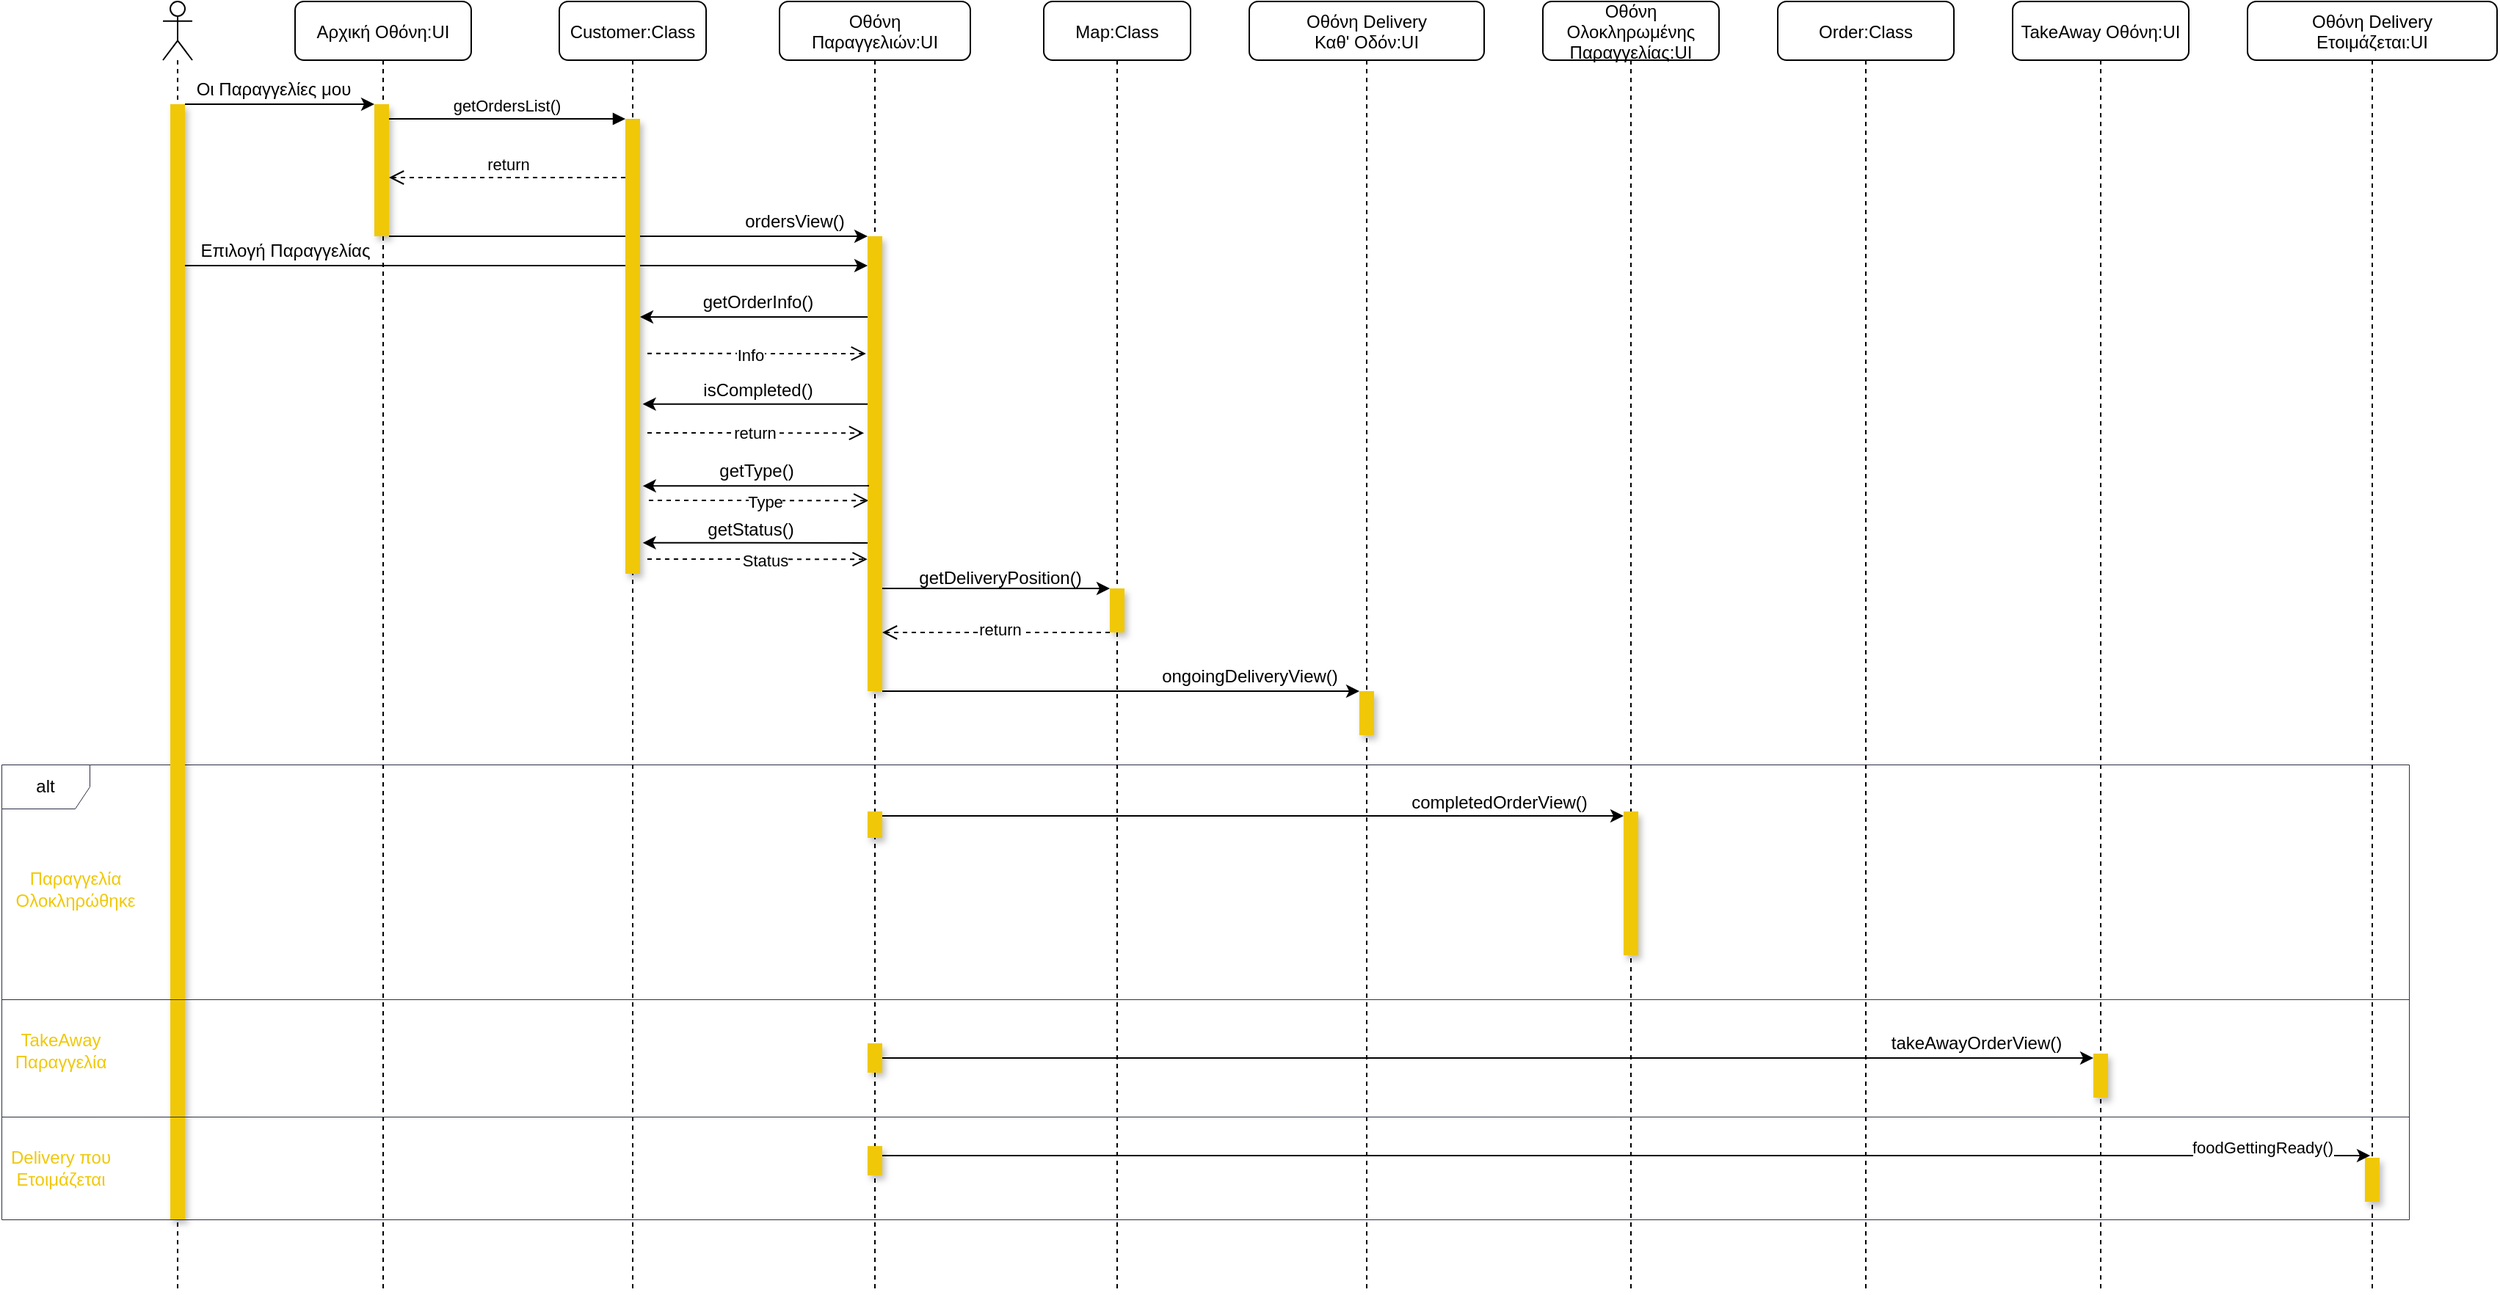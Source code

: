 <mxfile version="18.1.3" type="device"><diagram id="kgpKYQtTHZ0yAKxKKP6v" name="Page-1"><mxGraphModel dx="2468" dy="1810" grid="1" gridSize="10" guides="1" tooltips="1" connect="1" arrows="1" fold="1" page="1" pageScale="1" pageWidth="850" pageHeight="1100" math="0" shadow="0"><root><mxCell id="0"/><mxCell id="1" parent="0"/><mxCell id="2sTib8ojV7En9dP6AmvC-120" value="alt" style="shape=umlFrame;whiteSpace=wrap;html=1;rounded=1;shadow=0;fontColor=#000000;strokeColor=#2B2D42;fillColor=#FFFFFF;gradientColor=none;strokeWidth=0.5;" parent="1" vertex="1"><mxGeometry x="140" y="600" width="1640" height="310" as="geometry"/></mxCell><mxCell id="2sTib8ojV7En9dP6AmvC-11" style="edgeStyle=orthogonalEdgeStyle;rounded=0;orthogonalLoop=1;jettySize=auto;html=1;" parent="1" source="3nuBFxr9cyL0pnOWT2aG-2" target="2sTib8ojV7En9dP6AmvC-10" edge="1"><mxGeometry relative="1" as="geometry"><Array as="points"><mxPoint x="470" y="240"/><mxPoint x="470" y="240"/></Array></mxGeometry></mxCell><mxCell id="2sTib8ojV7En9dP6AmvC-13" style="edgeStyle=orthogonalEdgeStyle;rounded=0;orthogonalLoop=1;jettySize=auto;html=1;" parent="1" source="2sTib8ojV7En9dP6AmvC-2" target="2sTib8ojV7En9dP6AmvC-10" edge="1"><mxGeometry relative="1" as="geometry"><Array as="points"><mxPoint x="560" y="260"/><mxPoint x="560" y="260"/></Array></mxGeometry></mxCell><mxCell id="3nuBFxr9cyL0pnOWT2aG-1" value="Αρχική Οθόνη:UI" style="shape=umlLifeline;perimeter=lifelinePerimeter;container=1;collapsible=0;recursiveResize=0;rounded=1;shadow=0;strokeWidth=1;" parent="1" vertex="1"><mxGeometry x="340" y="80" width="120" height="880" as="geometry"/></mxCell><mxCell id="3nuBFxr9cyL0pnOWT2aG-2" value="" style="points=[];perimeter=orthogonalPerimeter;rounded=0;shadow=1;strokeWidth=1;gradientColor=none;fillColor=#F0C808;strokeColor=none;" parent="3nuBFxr9cyL0pnOWT2aG-1" vertex="1"><mxGeometry x="54" y="70" width="10" height="90" as="geometry"/></mxCell><mxCell id="3nuBFxr9cyL0pnOWT2aG-5" value="Customer:Class" style="shape=umlLifeline;perimeter=lifelinePerimeter;container=1;collapsible=0;recursiveResize=0;rounded=1;shadow=0;strokeWidth=1;" parent="1" vertex="1"><mxGeometry x="520" y="80" width="100" height="880" as="geometry"/></mxCell><mxCell id="3nuBFxr9cyL0pnOWT2aG-6" value="" style="points=[];perimeter=orthogonalPerimeter;rounded=0;shadow=1;strokeWidth=1;fillColor=#F0C808;strokeColor=none;" parent="3nuBFxr9cyL0pnOWT2aG-5" vertex="1"><mxGeometry x="45" y="80" width="10" height="310" as="geometry"/></mxCell><mxCell id="JWPC7HbtoSsdhStCpZGr-3" value="Type" style="html=1;verticalAlign=bottom;endArrow=open;dashed=1;endSize=8;rounded=0;fontColor=#000000;exitX=1.5;exitY=0.41;exitDx=0;exitDy=0;exitPerimeter=0;entryX=-0.035;entryY=0.581;entryDx=0;entryDy=0;entryPerimeter=0;" parent="3nuBFxr9cyL0pnOWT2aG-5" edge="1"><mxGeometry x="0.056" y="-10" relative="1" as="geometry"><mxPoint x="61" y="340" as="sourcePoint"/><mxPoint x="210.65" y="340.11" as="targetPoint"/><Array as="points"/><mxPoint as="offset"/></mxGeometry></mxCell><mxCell id="3nuBFxr9cyL0pnOWT2aG-8" value="getOrdersList()" style="verticalAlign=bottom;endArrow=block;entryX=0;entryY=0;shadow=0;strokeWidth=1;" parent="1" source="3nuBFxr9cyL0pnOWT2aG-2" target="3nuBFxr9cyL0pnOWT2aG-6" edge="1"><mxGeometry relative="1" as="geometry"><mxPoint x="275" y="160" as="sourcePoint"/></mxGeometry></mxCell><mxCell id="2sTib8ojV7En9dP6AmvC-1" value="" style="shape=umlLifeline;participant=umlActor;perimeter=lifelinePerimeter;whiteSpace=wrap;html=1;container=1;collapsible=0;recursiveResize=0;verticalAlign=top;spacingTop=36;outlineConnect=0;" parent="1" vertex="1"><mxGeometry x="250" y="80" width="20" height="880" as="geometry"/></mxCell><mxCell id="2sTib8ojV7En9dP6AmvC-2" value="" style="html=1;points=[];perimeter=orthogonalPerimeter;fillColor=#F0C808;strokeColor=none;shadow=1;" parent="2sTib8ojV7En9dP6AmvC-1" vertex="1"><mxGeometry x="5" y="70" width="10" height="760" as="geometry"/></mxCell><mxCell id="2sTib8ojV7En9dP6AmvC-3" style="edgeStyle=orthogonalEdgeStyle;rounded=0;orthogonalLoop=1;jettySize=auto;html=1;" parent="1" source="2sTib8ojV7En9dP6AmvC-2" target="3nuBFxr9cyL0pnOWT2aG-2" edge="1"><mxGeometry relative="1" as="geometry"><Array as="points"><mxPoint x="350" y="150"/><mxPoint x="350" y="150"/></Array></mxGeometry></mxCell><mxCell id="2sTib8ojV7En9dP6AmvC-4" value="Οι Παραγγελίες μου" style="text;html=1;align=center;verticalAlign=middle;resizable=0;points=[];autosize=1;strokeColor=none;fillColor=none;" parent="1" vertex="1"><mxGeometry x="260" y="130" width="130" height="20" as="geometry"/></mxCell><mxCell id="2sTib8ojV7En9dP6AmvC-8" value="return" style="html=1;verticalAlign=bottom;endArrow=open;dashed=1;endSize=8;rounded=0;" parent="1" source="3nuBFxr9cyL0pnOWT2aG-6" target="3nuBFxr9cyL0pnOWT2aG-2" edge="1"><mxGeometry relative="1" as="geometry"><mxPoint x="590" y="210" as="sourcePoint"/><mxPoint x="510" y="210" as="targetPoint"/><Array as="points"><mxPoint x="460" y="200"/></Array></mxGeometry></mxCell><mxCell id="2sTib8ojV7En9dP6AmvC-9" value="Οθόνη &#10;Παραγγελιών:UI" style="shape=umlLifeline;perimeter=lifelinePerimeter;container=1;collapsible=0;recursiveResize=0;rounded=1;shadow=0;strokeWidth=1;" parent="1" vertex="1"><mxGeometry x="670" y="80" width="130" height="880" as="geometry"/></mxCell><mxCell id="2sTib8ojV7En9dP6AmvC-10" value="" style="points=[];perimeter=orthogonalPerimeter;rounded=0;shadow=1;strokeWidth=1;fillColor=#F0C808;strokeColor=none;" parent="2sTib8ojV7En9dP6AmvC-9" vertex="1"><mxGeometry x="60" y="160" width="10" height="310" as="geometry"/></mxCell><mxCell id="2sTib8ojV7En9dP6AmvC-106" value="isCompleted()" style="text;html=1;align=center;verticalAlign=middle;resizable=0;points=[];autosize=1;strokeColor=none;fillColor=none;fontColor=#000000;" parent="2sTib8ojV7En9dP6AmvC-9" vertex="1"><mxGeometry x="-60" y="255" width="90" height="20" as="geometry"/></mxCell><mxCell id="2sTib8ojV7En9dP6AmvC-123" value="" style="points=[];perimeter=orthogonalPerimeter;rounded=0;shadow=1;strokeWidth=1;fillColor=#F0C808;strokeColor=none;" parent="2sTib8ojV7En9dP6AmvC-9" vertex="1"><mxGeometry x="60" y="552" width="10" height="18" as="geometry"/></mxCell><mxCell id="2sTib8ojV7En9dP6AmvC-139" value="" style="points=[];perimeter=orthogonalPerimeter;rounded=0;shadow=1;strokeWidth=1;fillColor=#F0C808;strokeColor=none;" parent="2sTib8ojV7En9dP6AmvC-9" vertex="1"><mxGeometry x="60" y="710" width="10" height="20" as="geometry"/></mxCell><mxCell id="2sTib8ojV7En9dP6AmvC-149" value="" style="points=[];perimeter=orthogonalPerimeter;rounded=0;shadow=1;strokeWidth=1;fillColor=#F0C808;strokeColor=none;" parent="2sTib8ojV7En9dP6AmvC-9" vertex="1"><mxGeometry x="60" y="780" width="10" height="20" as="geometry"/></mxCell><mxCell id="2sTib8ojV7En9dP6AmvC-109" value="getType()" style="text;html=1;align=center;verticalAlign=middle;resizable=0;points=[];autosize=1;strokeColor=none;fillColor=none;fontColor=#000000;" parent="2sTib8ojV7En9dP6AmvC-9" vertex="1"><mxGeometry x="-51" y="310" width="70" height="20" as="geometry"/></mxCell><mxCell id="2sTib8ojV7En9dP6AmvC-113" value="getStatus()" style="text;html=1;align=center;verticalAlign=middle;resizable=0;points=[];autosize=1;strokeColor=none;fillColor=none;fontColor=#000000;" parent="2sTib8ojV7En9dP6AmvC-9" vertex="1"><mxGeometry x="-55" y="350" width="70" height="20" as="geometry"/></mxCell><mxCell id="2sTib8ojV7En9dP6AmvC-12" value="ordersView()" style="text;html=1;align=center;verticalAlign=middle;resizable=0;points=[];autosize=1;strokeColor=none;fillColor=none;" parent="2sTib8ojV7En9dP6AmvC-9" vertex="1"><mxGeometry x="-30" y="140" width="80" height="20" as="geometry"/></mxCell><mxCell id="2sTib8ojV7En9dP6AmvC-33" value="Map:Class" style="shape=umlLifeline;perimeter=lifelinePerimeter;container=1;collapsible=0;recursiveResize=0;rounded=1;shadow=0;strokeWidth=1;" parent="1" vertex="1"><mxGeometry x="850" y="80" width="100" height="880" as="geometry"/></mxCell><mxCell id="2sTib8ojV7En9dP6AmvC-34" value="" style="points=[];perimeter=orthogonalPerimeter;rounded=0;shadow=1;strokeWidth=1;fillColor=#F0C808;strokeColor=none;" parent="2sTib8ojV7En9dP6AmvC-33" vertex="1"><mxGeometry x="45" y="400" width="10" height="30" as="geometry"/></mxCell><mxCell id="2sTib8ojV7En9dP6AmvC-40" value="Οθόνη Delivery &#10;Καθ' Οδόν:UI" style="shape=umlLifeline;perimeter=lifelinePerimeter;container=1;collapsible=0;recursiveResize=0;rounded=1;shadow=0;strokeWidth=1;" parent="1" vertex="1"><mxGeometry x="990" y="80" width="160" height="880" as="geometry"/></mxCell><mxCell id="2sTib8ojV7En9dP6AmvC-41" value="" style="points=[];perimeter=orthogonalPerimeter;rounded=0;shadow=1;strokeWidth=1;fillColor=#F0C808;strokeColor=none;" parent="2sTib8ojV7En9dP6AmvC-40" vertex="1"><mxGeometry x="75" y="470" width="10" height="30" as="geometry"/></mxCell><mxCell id="2sTib8ojV7En9dP6AmvC-93" style="edgeStyle=orthogonalEdgeStyle;rounded=0;orthogonalLoop=1;jettySize=auto;html=1;fontColor=#000000;" parent="1" source="2sTib8ojV7En9dP6AmvC-10" target="3nuBFxr9cyL0pnOWT2aG-6" edge="1"><mxGeometry relative="1" as="geometry"><Array as="points"><mxPoint x="630" y="295"/><mxPoint x="630" y="295"/></Array></mxGeometry></mxCell><mxCell id="2sTib8ojV7En9dP6AmvC-94" value="getOrderInfo()" style="text;html=1;align=center;verticalAlign=middle;resizable=0;points=[];autosize=1;strokeColor=none;fillColor=none;fontColor=#000000;" parent="1" vertex="1"><mxGeometry x="610" y="275" width="90" height="20" as="geometry"/></mxCell><mxCell id="2sTib8ojV7En9dP6AmvC-100" value="Info" style="html=1;verticalAlign=bottom;endArrow=open;dashed=1;endSize=8;rounded=0;fontColor=#000000;exitX=1.5;exitY=0.41;exitDx=0;exitDy=0;exitPerimeter=0;entryX=-0.107;entryY=0.258;entryDx=0;entryDy=0;entryPerimeter=0;" parent="1" edge="1" target="2sTib8ojV7En9dP6AmvC-10"><mxGeometry x="-0.06" y="-10" relative="1" as="geometry"><mxPoint x="580" y="319.9" as="sourcePoint"/><mxPoint x="707" y="319.98" as="targetPoint"/><Array as="points"/><mxPoint as="offset"/></mxGeometry></mxCell><mxCell id="2sTib8ojV7En9dP6AmvC-108" style="edgeStyle=orthogonalEdgeStyle;rounded=0;orthogonalLoop=1;jettySize=auto;html=1;fontColor=#000000;entryX=1.186;entryY=0.807;entryDx=0;entryDy=0;entryPerimeter=0;" parent="1" edge="1" target="3nuBFxr9cyL0pnOWT2aG-6"><mxGeometry relative="1" as="geometry"><mxPoint x="580" y="410" as="targetPoint"/><Array as="points"><mxPoint x="731" y="410"/></Array><mxPoint x="730" y="410" as="sourcePoint"/></mxGeometry></mxCell><mxCell id="2sTib8ojV7En9dP6AmvC-112" style="edgeStyle=orthogonalEdgeStyle;rounded=0;orthogonalLoop=1;jettySize=auto;html=1;fontColor=#000000;exitX=0;exitY=0.674;exitDx=0;exitDy=0;exitPerimeter=0;entryX=1.182;entryY=0.932;entryDx=0;entryDy=0;entryPerimeter=0;" parent="1" source="2sTib8ojV7En9dP6AmvC-10" edge="1" target="3nuBFxr9cyL0pnOWT2aG-6"><mxGeometry relative="1" as="geometry"><mxPoint x="580" y="449" as="targetPoint"/></mxGeometry></mxCell><mxCell id="2sTib8ojV7En9dP6AmvC-114" style="edgeStyle=orthogonalEdgeStyle;rounded=0;orthogonalLoop=1;jettySize=auto;html=1;fontColor=#000000;" parent="1" source="2sTib8ojV7En9dP6AmvC-10" target="2sTib8ojV7En9dP6AmvC-34" edge="1"><mxGeometry relative="1" as="geometry"><Array as="points"><mxPoint x="860" y="480"/><mxPoint x="860" y="480"/></Array></mxGeometry></mxCell><mxCell id="2sTib8ojV7En9dP6AmvC-115" value="getDeliveryPosition()" style="text;html=1;align=center;verticalAlign=middle;resizable=0;points=[];autosize=1;strokeColor=none;fillColor=none;fontColor=#000000;" parent="1" vertex="1"><mxGeometry x="755" y="463" width="130" height="20" as="geometry"/></mxCell><mxCell id="2sTib8ojV7En9dP6AmvC-117" value="return" style="html=1;verticalAlign=bottom;endArrow=open;dashed=1;endSize=8;rounded=0;fontColor=#000000;" parent="1" source="2sTib8ojV7En9dP6AmvC-34" target="2sTib8ojV7En9dP6AmvC-10" edge="1"><mxGeometry x="-0.032" y="7" relative="1" as="geometry"><mxPoint x="860" y="470" as="sourcePoint"/><mxPoint x="780" y="470" as="targetPoint"/><Array as="points"><mxPoint x="810" y="510"/></Array><mxPoint as="offset"/></mxGeometry></mxCell><mxCell id="2sTib8ojV7En9dP6AmvC-118" style="edgeStyle=orthogonalEdgeStyle;rounded=0;orthogonalLoop=1;jettySize=auto;html=1;fontColor=#000000;" parent="1" source="2sTib8ojV7En9dP6AmvC-10" target="2sTib8ojV7En9dP6AmvC-41" edge="1"><mxGeometry relative="1" as="geometry"><Array as="points"><mxPoint x="970" y="550"/><mxPoint x="970" y="550"/></Array></mxGeometry></mxCell><mxCell id="2sTib8ojV7En9dP6AmvC-119" value="ongoingDeliveryView()" style="text;html=1;align=center;verticalAlign=middle;resizable=0;points=[];autosize=1;strokeColor=none;fillColor=none;fontColor=#000000;" parent="1" vertex="1"><mxGeometry x="920" y="530" width="140" height="20" as="geometry"/></mxCell><mxCell id="2sTib8ojV7En9dP6AmvC-124" value="Παραγγελία&lt;br&gt;Ολοκληρώθηκε" style="text;html=1;align=center;verticalAlign=middle;resizable=0;points=[];autosize=1;strokeColor=none;fillColor=none;fontColor=#F0C808;" parent="1" vertex="1"><mxGeometry x="140" y="670" width="100" height="30" as="geometry"/></mxCell><mxCell id="2sTib8ojV7En9dP6AmvC-126" value="Οθόνη &#10;Ολοκληρωμένης &#10;Παραγγελίας:UI" style="shape=umlLifeline;perimeter=lifelinePerimeter;container=1;collapsible=0;recursiveResize=0;rounded=1;shadow=0;strokeWidth=1;" parent="1" vertex="1"><mxGeometry x="1190" y="80" width="120" height="880" as="geometry"/></mxCell><mxCell id="2sTib8ojV7En9dP6AmvC-127" value="" style="points=[];perimeter=orthogonalPerimeter;rounded=0;shadow=1;strokeWidth=1;fillColor=#F0C808;strokeColor=none;" parent="2sTib8ojV7En9dP6AmvC-126" vertex="1"><mxGeometry x="55" y="552" width="10" height="98" as="geometry"/></mxCell><mxCell id="2sTib8ojV7En9dP6AmvC-128" style="edgeStyle=orthogonalEdgeStyle;rounded=0;orthogonalLoop=1;jettySize=auto;html=1;fontColor=#F0C808;" parent="1" source="2sTib8ojV7En9dP6AmvC-123" target="2sTib8ojV7En9dP6AmvC-127" edge="1"><mxGeometry relative="1" as="geometry"><Array as="points"><mxPoint x="1110" y="635"/><mxPoint x="1110" y="635"/></Array></mxGeometry></mxCell><mxCell id="2sTib8ojV7En9dP6AmvC-129" value="&lt;font color=&quot;#000000&quot;&gt;completedOrderView()&lt;/font&gt;" style="text;html=1;align=center;verticalAlign=middle;resizable=0;points=[];autosize=1;strokeColor=none;fillColor=none;fontColor=#F0C808;" parent="1" vertex="1"><mxGeometry x="1090" y="616" width="140" height="20" as="geometry"/></mxCell><mxCell id="2sTib8ojV7En9dP6AmvC-132" value="Order:Class" style="shape=umlLifeline;perimeter=lifelinePerimeter;container=1;collapsible=0;recursiveResize=0;rounded=1;shadow=0;strokeWidth=1;" parent="1" vertex="1"><mxGeometry x="1350" y="80" width="120" height="880" as="geometry"/></mxCell><mxCell id="2sTib8ojV7En9dP6AmvC-137" value="" style="endArrow=none;html=1;rounded=0;fontColor=#000000;strokeWidth=0.5;strokeColor=#2B2D42;entryX=1;entryY=0.516;entryDx=0;entryDy=0;entryPerimeter=0;" parent="1" edge="1" target="2sTib8ojV7En9dP6AmvC-120"><mxGeometry width="50" height="50" relative="1" as="geometry"><mxPoint x="140" y="760" as="sourcePoint"/><mxPoint x="1670" y="760" as="targetPoint"/></mxGeometry></mxCell><mxCell id="2sTib8ojV7En9dP6AmvC-138" value="TakeAway&lt;br&gt;Παραγγελία" style="text;html=1;align=center;verticalAlign=middle;resizable=0;points=[];autosize=1;strokeColor=none;fillColor=none;fontColor=#F0C808;" parent="1" vertex="1"><mxGeometry x="140" y="780" width="80" height="30" as="geometry"/></mxCell><mxCell id="2sTib8ojV7En9dP6AmvC-140" value="TakeAway Οθόνη:UI" style="shape=umlLifeline;perimeter=lifelinePerimeter;container=1;collapsible=0;recursiveResize=0;rounded=1;shadow=0;strokeWidth=1;" parent="1" vertex="1"><mxGeometry x="1510" y="80" width="120" height="880" as="geometry"/></mxCell><mxCell id="2sTib8ojV7En9dP6AmvC-144" value="" style="points=[];perimeter=orthogonalPerimeter;rounded=0;shadow=1;strokeWidth=1;fillColor=#F0C808;strokeColor=none;" parent="2sTib8ojV7En9dP6AmvC-140" vertex="1"><mxGeometry x="55" y="717" width="10" height="30" as="geometry"/></mxCell><mxCell id="2sTib8ojV7En9dP6AmvC-142" value="Oθόνη Delivery &#10;Ετοιμάζεται:UI" style="shape=umlLifeline;perimeter=lifelinePerimeter;container=1;collapsible=0;recursiveResize=0;rounded=1;shadow=0;strokeWidth=1;" parent="1" vertex="1"><mxGeometry x="1670" y="80" width="170" height="880" as="geometry"/></mxCell><mxCell id="2sTib8ojV7En9dP6AmvC-150" value="" style="points=[];perimeter=orthogonalPerimeter;rounded=0;shadow=1;strokeWidth=1;fillColor=#F0C808;strokeColor=none;" parent="2sTib8ojV7En9dP6AmvC-142" vertex="1"><mxGeometry x="80" y="788" width="10" height="30" as="geometry"/></mxCell><mxCell id="2sTib8ojV7En9dP6AmvC-145" style="edgeStyle=orthogonalEdgeStyle;rounded=0;orthogonalLoop=1;jettySize=auto;html=1;fontColor=#000000;" parent="1" source="2sTib8ojV7En9dP6AmvC-139" target="2sTib8ojV7En9dP6AmvC-144" edge="1"><mxGeometry relative="1" as="geometry"><Array as="points"><mxPoint x="930" y="800"/><mxPoint x="930" y="800"/></Array></mxGeometry></mxCell><mxCell id="2sTib8ojV7En9dP6AmvC-146" value="takeAwayOrderView()" style="text;html=1;align=center;verticalAlign=middle;resizable=0;points=[];autosize=1;strokeColor=none;fillColor=none;fontColor=#000000;" parent="1" vertex="1"><mxGeometry x="1420" y="780" width="130" height="20" as="geometry"/></mxCell><mxCell id="2sTib8ojV7En9dP6AmvC-148" value="Delivery που&lt;br&gt;Ετοιμάζεται" style="text;html=1;align=center;verticalAlign=middle;resizable=0;points=[];autosize=1;strokeColor=none;fillColor=none;fontColor=#F0C808;" parent="1" vertex="1"><mxGeometry x="140" y="860" width="80" height="30" as="geometry"/></mxCell><mxCell id="JWPC7HbtoSsdhStCpZGr-2" value="return" style="html=1;verticalAlign=bottom;endArrow=open;dashed=1;endSize=8;rounded=0;fontColor=#000000;exitX=1.5;exitY=0.41;exitDx=0;exitDy=0;exitPerimeter=0;entryX=-0.247;entryY=0.452;entryDx=0;entryDy=0;entryPerimeter=0;" parent="1" edge="1"><mxGeometry x="-0.01" y="-9" relative="1" as="geometry"><mxPoint x="580" y="374" as="sourcePoint"/><mxPoint x="727.53" y="374.12" as="targetPoint"/><Array as="points"/><mxPoint as="offset"/></mxGeometry></mxCell><mxCell id="JWPC7HbtoSsdhStCpZGr-4" value="Status" style="html=1;verticalAlign=bottom;endArrow=open;dashed=1;endSize=8;rounded=0;fontColor=#000000;exitX=1.5;exitY=0.41;exitDx=0;exitDy=0;exitPerimeter=0;entryX=-0.015;entryY=0.71;entryDx=0;entryDy=0;entryPerimeter=0;" parent="1" edge="1" target="2sTib8ojV7En9dP6AmvC-10"><mxGeometry x="0.068" y="-10" relative="1" as="geometry"><mxPoint x="580" y="460" as="sourcePoint"/><mxPoint x="707" y="460.08" as="targetPoint"/><Array as="points"/><mxPoint as="offset"/></mxGeometry></mxCell><mxCell id="JWPC7HbtoSsdhStCpZGr-5" style="edgeStyle=orthogonalEdgeStyle;rounded=0;orthogonalLoop=1;jettySize=auto;html=1;fontColor=#000000;exitX=1;exitY=0.325;exitDx=0;exitDy=0;exitPerimeter=0;entryX=0.35;entryY=-0.05;entryDx=0;entryDy=0;entryPerimeter=0;" parent="1" source="2sTib8ojV7En9dP6AmvC-149" target="2sTib8ojV7En9dP6AmvC-150" edge="1"><mxGeometry relative="1" as="geometry"><Array as="points"/><mxPoint x="750" y="810" as="sourcePoint"/><mxPoint x="1690" y="860" as="targetPoint"/></mxGeometry></mxCell><mxCell id="e9yfpi7ulF9zQh3xUvnY-2" value="foodGettingReady()" style="edgeLabel;html=1;align=center;verticalAlign=middle;resizable=0;points=[];" vertex="1" connectable="0" parent="JWPC7HbtoSsdhStCpZGr-5"><mxGeometry x="0.725" y="-1" relative="1" as="geometry"><mxPoint x="66" y="-7" as="offset"/></mxGeometry></mxCell><mxCell id="2sTib8ojV7En9dP6AmvC-147" value="" style="endArrow=none;html=1;rounded=0;fontColor=#000000;strokeWidth=0.5;strokeColor=#2B2D42;entryX=1;entryY=0.774;entryDx=0;entryDy=0;entryPerimeter=0;" parent="1" edge="1" target="2sTib8ojV7En9dP6AmvC-120"><mxGeometry width="50" height="50" relative="1" as="geometry"><mxPoint x="140" y="840" as="sourcePoint"/><mxPoint x="1670" y="840" as="targetPoint"/></mxGeometry></mxCell><mxCell id="2sTib8ojV7En9dP6AmvC-105" style="edgeStyle=orthogonalEdgeStyle;rounded=0;orthogonalLoop=1;jettySize=auto;html=1;fontColor=#000000;exitX=0;exitY=0.369;exitDx=0;exitDy=0;exitPerimeter=0;entryX=1.18;entryY=0.627;entryDx=0;entryDy=0;entryPerimeter=0;" parent="1" edge="1" target="3nuBFxr9cyL0pnOWT2aG-6" source="2sTib8ojV7En9dP6AmvC-10"><mxGeometry relative="1" as="geometry"><mxPoint x="710" y="354.5" as="sourcePoint"/><mxPoint x="580" y="354.5" as="targetPoint"/></mxGeometry></mxCell><mxCell id="2sTib8ojV7En9dP6AmvC-14" value="Επιλογή Παραγγελίας" style="text;html=1;align=center;verticalAlign=middle;resizable=0;points=[];autosize=1;strokeColor=none;fillColor=none;" parent="1" vertex="1"><mxGeometry x="263" y="240" width="140" height="20" as="geometry"/></mxCell></root></mxGraphModel></diagram></mxfile>